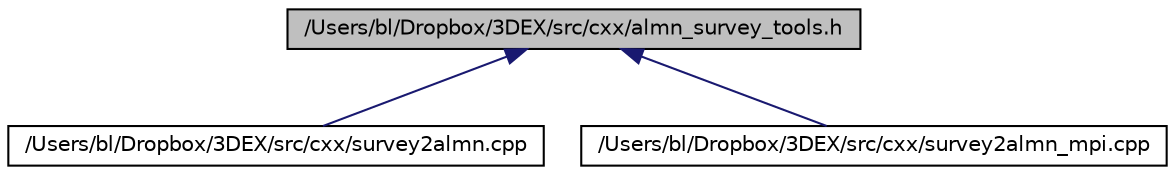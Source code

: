digraph G
{
  edge [fontname="Helvetica",fontsize="10",labelfontname="Helvetica",labelfontsize="10"];
  node [fontname="Helvetica",fontsize="10",shape=record];
  Node1 [label="/Users/bl/Dropbox/3DEX/src/cxx/almn_survey_tools.h",height=0.2,width=0.4,color="black", fillcolor="grey75", style="filled" fontcolor="black"];
  Node1 -> Node2 [dir=back,color="midnightblue",fontsize="10",style="solid",fontname="Helvetica"];
  Node2 [label="/Users/bl/Dropbox/3DEX/src/cxx/survey2almn.cpp",height=0.2,width=0.4,color="black", fillcolor="white", style="filled",URL="$survey2almn_8cpp.html"];
  Node1 -> Node3 [dir=back,color="midnightblue",fontsize="10",style="solid",fontname="Helvetica"];
  Node3 [label="/Users/bl/Dropbox/3DEX/src/cxx/survey2almn_mpi.cpp",height=0.2,width=0.4,color="black", fillcolor="white", style="filled",URL="$survey2almn__mpi_8cpp.html"];
}
